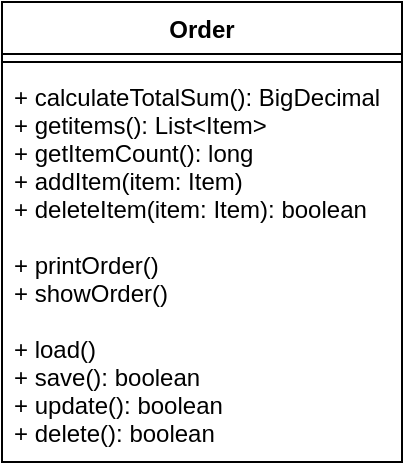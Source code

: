 <mxfile version="15.8.8" type="device" pages="9"><diagram id="DrIIaCJ0zHEWw5KB_7ku" name="SRP - before"><mxGraphModel dx="946" dy="589" grid="1" gridSize="10" guides="1" tooltips="1" connect="1" arrows="1" fold="1" page="1" pageScale="1" pageWidth="827" pageHeight="1169" math="0" shadow="0"><root><mxCell id="uorYzK4ibKKnq-wDoTgT-0"/><mxCell id="uorYzK4ibKKnq-wDoTgT-1" parent="uorYzK4ibKKnq-wDoTgT-0"/><mxCell id="uorYzK4ibKKnq-wDoTgT-6" value="Order" style="swimlane;fontStyle=1;align=center;verticalAlign=top;childLayout=stackLayout;horizontal=1;startSize=26;horizontalStack=0;resizeParent=1;resizeParentMax=0;resizeLast=0;collapsible=1;marginBottom=0;" parent="uorYzK4ibKKnq-wDoTgT-1" vertex="1"><mxGeometry x="20" y="20" width="200" height="230" as="geometry"/></mxCell><mxCell id="uorYzK4ibKKnq-wDoTgT-8" value="" style="line;strokeWidth=1;fillColor=none;align=left;verticalAlign=middle;spacingTop=-1;spacingLeft=3;spacingRight=3;rotatable=0;labelPosition=right;points=[];portConstraint=eastwest;" parent="uorYzK4ibKKnq-wDoTgT-6" vertex="1"><mxGeometry y="26" width="200" height="8" as="geometry"/></mxCell><mxCell id="uorYzK4ibKKnq-wDoTgT-9" value="+ calculateTotalSum(): BigDecimal&#10;+ getitems(): List&lt;Item&gt;&#10;+ getItemCount(): long&#10;+ addItem(item: Item)&#10;+ deleteItem(item: Item): boolean&#10;&#10;+ printOrder()&#10;+ showOrder()&#10;&#10;+ load()&#10;+ save(): boolean&#10;+ update(): boolean&#10;+ delete(): boolean" style="text;strokeColor=none;fillColor=none;align=left;verticalAlign=top;spacingLeft=4;spacingRight=4;overflow=hidden;rotatable=0;points=[[0,0.5],[1,0.5]];portConstraint=eastwest;" parent="uorYzK4ibKKnq-wDoTgT-6" vertex="1"><mxGeometry y="34" width="200" height="196" as="geometry"/></mxCell></root></mxGraphModel></diagram><diagram id="LzicN7sWtmtDSna7_7b9" name="SRP - after"><mxGraphModel dx="946" dy="589" grid="1" gridSize="10" guides="1" tooltips="1" connect="1" arrows="1" fold="1" page="1" pageScale="1" pageWidth="827" pageHeight="1169" math="0" shadow="0"><root><mxCell id="pB7qd4mr5L4kBnw7ncqa-0"/><mxCell id="pB7qd4mr5L4kBnw7ncqa-1" parent="pB7qd4mr5L4kBnw7ncqa-0"/><mxCell id="MWHvTj5_9wCHA--OJ75n-3" value="OrderRepository" style="swimlane;fontStyle=1;align=center;verticalAlign=top;childLayout=stackLayout;horizontal=1;startSize=26;horizontalStack=0;resizeParent=1;resizeParentMax=0;resizeLast=0;collapsible=1;marginBottom=0;" parent="pB7qd4mr5L4kBnw7ncqa-1" vertex="1"><mxGeometry x="240" y="20" width="186" height="100" as="geometry"/></mxCell><mxCell id="MWHvTj5_9wCHA--OJ75n-5" value="" style="line;strokeWidth=1;fillColor=none;align=left;verticalAlign=middle;spacingTop=-1;spacingLeft=3;spacingRight=3;rotatable=0;labelPosition=right;points=[];portConstraint=eastwest;" parent="MWHvTj5_9wCHA--OJ75n-3" vertex="1"><mxGeometry y="26" width="186" height="8" as="geometry"/></mxCell><mxCell id="MWHvTj5_9wCHA--OJ75n-6" value="+ load(id: UUID): Order&#10;+ save(order: Order): boolean&#10;+ update(order: Order): boolean&#10;+ delete(order: Order): boolean" style="text;strokeColor=none;fillColor=none;align=left;verticalAlign=top;spacingLeft=4;spacingRight=4;overflow=hidden;rotatable=0;points=[[0,0.5],[1,0.5]];portConstraint=eastwest;" parent="MWHvTj5_9wCHA--OJ75n-3" vertex="1"><mxGeometry y="34" width="186" height="66" as="geometry"/></mxCell><mxCell id="MWHvTj5_9wCHA--OJ75n-7" value="OrderViewer" style="swimlane;fontStyle=1;align=center;verticalAlign=top;childLayout=stackLayout;horizontal=1;startSize=26;horizontalStack=0;resizeParent=1;resizeParentMax=0;resizeLast=0;collapsible=1;marginBottom=0;" parent="pB7qd4mr5L4kBnw7ncqa-1" vertex="1"><mxGeometry x="450" y="20" width="160" height="70" as="geometry"/></mxCell><mxCell id="MWHvTj5_9wCHA--OJ75n-9" value="" style="line;strokeWidth=1;fillColor=none;align=left;verticalAlign=middle;spacingTop=-1;spacingLeft=3;spacingRight=3;rotatable=0;labelPosition=right;points=[];portConstraint=eastwest;" parent="MWHvTj5_9wCHA--OJ75n-7" vertex="1"><mxGeometry y="26" width="160" height="8" as="geometry"/></mxCell><mxCell id="MWHvTj5_9wCHA--OJ75n-10" value="+ printOrder()&#10;+ showOrder()" style="text;strokeColor=none;fillColor=none;align=left;verticalAlign=top;spacingLeft=4;spacingRight=4;overflow=hidden;rotatable=0;points=[[0,0.5],[1,0.5]];portConstraint=eastwest;" parent="MWHvTj5_9wCHA--OJ75n-7" vertex="1"><mxGeometry y="34" width="160" height="36" as="geometry"/></mxCell><mxCell id="MWHvTj5_9wCHA--OJ75n-11" value="Order" style="swimlane;fontStyle=1;align=center;verticalAlign=top;childLayout=stackLayout;horizontal=1;startSize=26;horizontalStack=0;resizeParent=1;resizeParentMax=0;resizeLast=0;collapsible=1;marginBottom=0;" parent="pB7qd4mr5L4kBnw7ncqa-1" vertex="1"><mxGeometry x="30" y="20" width="180" height="120" as="geometry"/></mxCell><mxCell id="MWHvTj5_9wCHA--OJ75n-13" value="" style="line;strokeWidth=1;fillColor=none;align=left;verticalAlign=middle;spacingTop=-1;spacingLeft=3;spacingRight=3;rotatable=0;labelPosition=right;points=[];portConstraint=eastwest;" parent="MWHvTj5_9wCHA--OJ75n-11" vertex="1"><mxGeometry y="26" width="180" height="8" as="geometry"/></mxCell><mxCell id="MWHvTj5_9wCHA--OJ75n-14" value="+ calculateTotalSum(): BigDecimal&#10;+ getitems(): List&lt;Item&gt;&#10;+ getItemCount(): long&#10;+ addItem(item: Item)&#10;+ deleteItem(item: Item): boolean" style="text;strokeColor=none;fillColor=none;align=left;verticalAlign=top;spacingLeft=4;spacingRight=4;overflow=hidden;rotatable=0;points=[[0,0.5],[1,0.5]];portConstraint=eastwest;" parent="MWHvTj5_9wCHA--OJ75n-11" vertex="1"><mxGeometry y="34" width="180" height="86" as="geometry"/></mxCell></root></mxGraphModel></diagram><diagram id="dBQwK3kj3H7S1uWKuRGd" name="OCP - before"><mxGraphModel dx="946" dy="532" grid="1" gridSize="10" guides="1" tooltips="1" connect="1" arrows="1" fold="1" page="1" pageScale="1" pageWidth="827" pageHeight="1169" math="0" shadow="0"><root><mxCell id="FAl0n4RdbLk1pb06EXGm-0"/><mxCell id="FAl0n4RdbLk1pb06EXGm-1" parent="FAl0n4RdbLk1pb06EXGm-0"/><mxCell id="FAl0n4RdbLk1pb06EXGm-2" value="FullTimeContract" style="swimlane;fontStyle=1;align=center;verticalAlign=top;childLayout=stackLayout;horizontal=1;startSize=26;horizontalStack=0;resizeParent=1;resizeParentMax=0;resizeLast=0;collapsible=1;marginBottom=0;" parent="FAl0n4RdbLk1pb06EXGm-1" vertex="1"><mxGeometry y="19" width="160" height="60" as="geometry"/></mxCell><mxCell id="FAl0n4RdbLk1pb06EXGm-4" value="" style="line;strokeWidth=1;fillColor=none;align=left;verticalAlign=middle;spacingTop=-1;spacingLeft=3;spacingRight=3;rotatable=0;labelPosition=right;points=[];portConstraint=eastwest;" parent="FAl0n4RdbLk1pb06EXGm-2" vertex="1"><mxGeometry y="26" width="160" height="8" as="geometry"/></mxCell><mxCell id="FAl0n4RdbLk1pb06EXGm-5" value="+ getSalary(): BigDecimal" style="text;strokeColor=none;fillColor=none;align=left;verticalAlign=top;spacingLeft=4;spacingRight=4;overflow=hidden;rotatable=0;points=[[0,0.5],[1,0.5]];portConstraint=eastwest;" parent="FAl0n4RdbLk1pb06EXGm-2" vertex="1"><mxGeometry y="34" width="160" height="26" as="geometry"/></mxCell><mxCell id="FAl0n4RdbLk1pb06EXGm-6" value="Contractor" style="swimlane;fontStyle=1;align=center;verticalAlign=top;childLayout=stackLayout;horizontal=1;startSize=26;horizontalStack=0;resizeParent=1;resizeParentMax=0;resizeLast=0;collapsible=1;marginBottom=0;" parent="FAl0n4RdbLk1pb06EXGm-1" vertex="1"><mxGeometry x="570" y="19" width="160" height="60" as="geometry"/></mxCell><mxCell id="FAl0n4RdbLk1pb06EXGm-7" value="" style="line;strokeWidth=1;fillColor=none;align=left;verticalAlign=middle;spacingTop=-1;spacingLeft=3;spacingRight=3;rotatable=0;labelPosition=right;points=[];portConstraint=eastwest;" parent="FAl0n4RdbLk1pb06EXGm-6" vertex="1"><mxGeometry y="26" width="160" height="8" as="geometry"/></mxCell><mxCell id="FAl0n4RdbLk1pb06EXGm-8" value="+ getSalary(): BigDecimal" style="text;strokeColor=none;fillColor=none;align=left;verticalAlign=top;spacingLeft=4;spacingRight=4;overflow=hidden;rotatable=0;points=[[0,0.5],[1,0.5]];portConstraint=eastwest;" parent="FAl0n4RdbLk1pb06EXGm-6" vertex="1"><mxGeometry y="34" width="160" height="26" as="geometry"/></mxCell><mxCell id="FAl0n4RdbLk1pb06EXGm-9" value="Payslip" style="swimlane;fontStyle=1;align=center;verticalAlign=top;childLayout=stackLayout;horizontal=1;startSize=26;horizontalStack=0;resizeParent=1;resizeParentMax=0;resizeLast=0;collapsible=1;marginBottom=0;" parent="FAl0n4RdbLk1pb06EXGm-1" vertex="1"><mxGeometry x="280" y="10" width="170" height="86" as="geometry"/></mxCell><mxCell id="FAl0n4RdbLk1pb06EXGm-10" value="- balance: BigDecimal" style="text;strokeColor=none;fillColor=none;align=left;verticalAlign=top;spacingLeft=4;spacingRight=4;overflow=hidden;rotatable=0;points=[[0,0.5],[1,0.5]];portConstraint=eastwest;" parent="FAl0n4RdbLk1pb06EXGm-9" vertex="1"><mxGeometry y="26" width="170" height="26" as="geometry"/></mxCell><mxCell id="FAl0n4RdbLk1pb06EXGm-11" value="" style="line;strokeWidth=1;fillColor=none;align=left;verticalAlign=middle;spacingTop=-1;spacingLeft=3;spacingRight=3;rotatable=0;labelPosition=right;points=[];portConstraint=eastwest;" parent="FAl0n4RdbLk1pb06EXGm-9" vertex="1"><mxGeometry y="52" width="170" height="8" as="geometry"/></mxCell><mxCell id="FAl0n4RdbLk1pb06EXGm-12" value="+ calculate(employee: Object)" style="text;strokeColor=none;fillColor=none;align=left;verticalAlign=top;spacingLeft=4;spacingRight=4;overflow=hidden;rotatable=0;points=[[0,0.5],[1,0.5]];portConstraint=eastwest;" parent="FAl0n4RdbLk1pb06EXGm-9" vertex="1"><mxGeometry y="60" width="170" height="26" as="geometry"/></mxCell><mxCell id="FAl0n4RdbLk1pb06EXGm-15" style="edgeStyle=orthogonalEdgeStyle;rounded=0;orthogonalLoop=1;jettySize=auto;html=1;entryX=1;entryY=0.5;entryDx=0;entryDy=0;endArrow=classicThin;endFill=1;strokeColor=default;" parent="FAl0n4RdbLk1pb06EXGm-1" source="FAl0n4RdbLk1pb06EXGm-10" target="FAl0n4RdbLk1pb06EXGm-2" edge="1"><mxGeometry relative="1" as="geometry"/></mxCell><mxCell id="FAl0n4RdbLk1pb06EXGm-16" value="Uses" style="edgeLabel;html=1;align=center;verticalAlign=middle;resizable=0;points=[];" parent="FAl0n4RdbLk1pb06EXGm-15" vertex="1" connectable="0"><mxGeometry x="0.1" y="3" relative="1" as="geometry"><mxPoint as="offset"/></mxGeometry></mxCell><mxCell id="FAl0n4RdbLk1pb06EXGm-17" style="edgeStyle=orthogonalEdgeStyle;rounded=0;orthogonalLoop=1;jettySize=auto;html=1;entryX=-0.019;entryY=-0.154;entryDx=0;entryDy=0;entryPerimeter=0;endArrow=blockThin;endFill=1;strokeColor=default;" parent="FAl0n4RdbLk1pb06EXGm-1" source="FAl0n4RdbLk1pb06EXGm-10" target="FAl0n4RdbLk1pb06EXGm-8" edge="1"><mxGeometry relative="1" as="geometry"/></mxCell><mxCell id="FAl0n4RdbLk1pb06EXGm-18" value="Uses" style="edgeLabel;html=1;align=center;verticalAlign=middle;resizable=0;points=[];" parent="FAl0n4RdbLk1pb06EXGm-17" vertex="1" connectable="0"><mxGeometry x="0.112" y="2" relative="1" as="geometry"><mxPoint as="offset"/></mxGeometry></mxCell></root></mxGraphModel></diagram><diagram id="xvt3iUz_5yuZtfA_EzzR" name="OCP - after"><mxGraphModel dx="946" dy="532" grid="1" gridSize="10" guides="1" tooltips="1" connect="1" arrows="1" fold="1" page="1" pageScale="1" pageWidth="827" pageHeight="1169" math="0" shadow="0"><root><mxCell id="zcV4PVWNPawIdRQ4NHE1-0"/><mxCell id="zcV4PVWNPawIdRQ4NHE1-1" parent="zcV4PVWNPawIdRQ4NHE1-0"/><mxCell id="gowN7z71MRkMuZpc_114-26" style="edgeStyle=orthogonalEdgeStyle;rounded=0;orthogonalLoop=1;jettySize=auto;html=1;endArrow=block;endFill=0;strokeColor=default;" parent="zcV4PVWNPawIdRQ4NHE1-1" source="gowN7z71MRkMuZpc_114-0" target="gowN7z71MRkMuZpc_114-22" edge="1"><mxGeometry relative="1" as="geometry"/></mxCell><mxCell id="gowN7z71MRkMuZpc_114-0" value="FullTimeContract" style="swimlane;fontStyle=1;align=center;verticalAlign=top;childLayout=stackLayout;horizontal=1;startSize=26;horizontalStack=0;resizeParent=1;resizeParentMax=0;resizeLast=0;collapsible=1;marginBottom=0;" parent="zcV4PVWNPawIdRQ4NHE1-1" vertex="1"><mxGeometry x="200" y="170" width="160" height="34" as="geometry"/></mxCell><mxCell id="gowN7z71MRkMuZpc_114-1" value="" style="line;strokeWidth=1;fillColor=none;align=left;verticalAlign=middle;spacingTop=-1;spacingLeft=3;spacingRight=3;rotatable=0;labelPosition=right;points=[];portConstraint=eastwest;" parent="gowN7z71MRkMuZpc_114-0" vertex="1"><mxGeometry y="26" width="160" height="8" as="geometry"/></mxCell><mxCell id="gowN7z71MRkMuZpc_114-27" style="edgeStyle=orthogonalEdgeStyle;rounded=0;orthogonalLoop=1;jettySize=auto;html=1;endArrow=block;endFill=0;strokeColor=default;" parent="zcV4PVWNPawIdRQ4NHE1-1" source="gowN7z71MRkMuZpc_114-3" target="gowN7z71MRkMuZpc_114-22" edge="1"><mxGeometry relative="1" as="geometry"/></mxCell><mxCell id="gowN7z71MRkMuZpc_114-3" value="Contractor" style="swimlane;fontStyle=1;align=center;verticalAlign=top;childLayout=stackLayout;horizontal=1;startSize=26;horizontalStack=0;resizeParent=1;resizeParentMax=0;resizeLast=0;collapsible=1;marginBottom=0;" parent="zcV4PVWNPawIdRQ4NHE1-1" vertex="1"><mxGeometry x="400" y="170" width="160" height="34" as="geometry"/></mxCell><mxCell id="gowN7z71MRkMuZpc_114-4" value="" style="line;strokeWidth=1;fillColor=none;align=left;verticalAlign=middle;spacingTop=-1;spacingLeft=3;spacingRight=3;rotatable=0;labelPosition=right;points=[];portConstraint=eastwest;" parent="gowN7z71MRkMuZpc_114-3" vertex="1"><mxGeometry y="26" width="160" height="8" as="geometry"/></mxCell><mxCell id="gowN7z71MRkMuZpc_114-25" style="edgeStyle=orthogonalEdgeStyle;rounded=0;orthogonalLoop=1;jettySize=auto;html=1;entryX=0;entryY=0.5;entryDx=0;entryDy=0;endArrow=blockThin;endFill=1;strokeColor=default;" parent="zcV4PVWNPawIdRQ4NHE1-1" source="gowN7z71MRkMuZpc_114-6" target="gowN7z71MRkMuZpc_114-22" edge="1"><mxGeometry relative="1" as="geometry"/></mxCell><mxCell id="gowN7z71MRkMuZpc_114-6" value="Payslip" style="swimlane;fontStyle=1;align=center;verticalAlign=top;childLayout=stackLayout;horizontal=1;startSize=26;horizontalStack=0;resizeParent=1;resizeParentMax=0;resizeLast=0;collapsible=1;marginBottom=0;" parent="zcV4PVWNPawIdRQ4NHE1-1" vertex="1"><mxGeometry x="30" y="40" width="170" height="86" as="geometry"/></mxCell><mxCell id="gowN7z71MRkMuZpc_114-7" value="- balance: BigDecimal" style="text;strokeColor=none;fillColor=none;align=left;verticalAlign=top;spacingLeft=4;spacingRight=4;overflow=hidden;rotatable=0;points=[[0,0.5],[1,0.5]];portConstraint=eastwest;" parent="gowN7z71MRkMuZpc_114-6" vertex="1"><mxGeometry y="26" width="170" height="26" as="geometry"/></mxCell><mxCell id="gowN7z71MRkMuZpc_114-8" value="" style="line;strokeWidth=1;fillColor=none;align=left;verticalAlign=middle;spacingTop=-1;spacingLeft=3;spacingRight=3;rotatable=0;labelPosition=right;points=[];portConstraint=eastwest;" parent="gowN7z71MRkMuZpc_114-6" vertex="1"><mxGeometry y="52" width="170" height="8" as="geometry"/></mxCell><mxCell id="gowN7z71MRkMuZpc_114-9" value="+ calculate(employee: Object)" style="text;strokeColor=none;fillColor=none;align=left;verticalAlign=top;spacingLeft=4;spacingRight=4;overflow=hidden;rotatable=0;points=[[0,0.5],[1,0.5]];portConstraint=eastwest;" parent="gowN7z71MRkMuZpc_114-6" vertex="1"><mxGeometry y="60" width="170" height="26" as="geometry"/></mxCell><mxCell id="gowN7z71MRkMuZpc_114-22" value="Employee" style="swimlane;fontStyle=1;align=center;verticalAlign=top;childLayout=stackLayout;horizontal=1;startSize=26;horizontalStack=0;resizeParent=1;resizeParentMax=0;resizeLast=0;collapsible=1;marginBottom=0;" parent="zcV4PVWNPawIdRQ4NHE1-1" vertex="1"><mxGeometry x="300" y="53" width="160" height="60" as="geometry"/></mxCell><mxCell id="gowN7z71MRkMuZpc_114-23" value="" style="line;strokeWidth=1;fillColor=none;align=left;verticalAlign=middle;spacingTop=-1;spacingLeft=3;spacingRight=3;rotatable=0;labelPosition=right;points=[];portConstraint=eastwest;" parent="gowN7z71MRkMuZpc_114-22" vertex="1"><mxGeometry y="26" width="160" height="8" as="geometry"/></mxCell><mxCell id="gowN7z71MRkMuZpc_114-24" value="+ getSalary(): BigDecimal" style="text;strokeColor=none;fillColor=none;align=left;verticalAlign=top;spacingLeft=4;spacingRight=4;overflow=hidden;rotatable=0;points=[[0,0.5],[1,0.5]];portConstraint=eastwest;" parent="gowN7z71MRkMuZpc_114-22" vertex="1"><mxGeometry y="34" width="160" height="26" as="geometry"/></mxCell></root></mxGraphModel></diagram><diagram id="zxfTNg7IwUSfoISGPDnR" name="LSP - before"><mxGraphModel dx="946" dy="532" grid="1" gridSize="10" guides="1" tooltips="1" connect="1" arrows="1" fold="1" page="1" pageScale="1" pageWidth="827" pageHeight="1169" math="0" shadow="0"><root><mxCell id="0"/><mxCell id="1" parent="0"/><mxCell id="ry76ulVrzX67cBUviRX--1" value="Account" style="swimlane;fontStyle=1;align=center;verticalAlign=top;childLayout=stackLayout;horizontal=1;startSize=26;horizontalStack=0;resizeParent=1;resizeParentMax=0;resizeLast=0;collapsible=1;marginBottom=0;" parent="1" vertex="1"><mxGeometry x="350" y="40" width="170" height="80" as="geometry"/></mxCell><mxCell id="ry76ulVrzX67cBUviRX--3" value="" style="line;strokeWidth=1;fillColor=none;align=left;verticalAlign=middle;spacingTop=-1;spacingLeft=3;spacingRight=3;rotatable=0;labelPosition=right;points=[];portConstraint=eastwest;" parent="ry76ulVrzX67cBUviRX--1" vertex="1"><mxGeometry y="26" width="170" height="8" as="geometry"/></mxCell><mxCell id="ry76ulVrzX67cBUviRX--4" value="+ deposit(BigDecimal): void&#10;+ wiredraw(BigDecimal): void" style="text;strokeColor=none;fillColor=none;align=left;verticalAlign=top;spacingLeft=4;spacingRight=4;overflow=hidden;rotatable=0;points=[[0,0.5],[1,0.5]];portConstraint=eastwest;" parent="ry76ulVrzX67cBUviRX--1" vertex="1"><mxGeometry y="34" width="170" height="46" as="geometry"/></mxCell><mxCell id="ry76ulVrzX67cBUviRX--9" style="edgeStyle=orthogonalEdgeStyle;rounded=0;orthogonalLoop=1;jettySize=auto;html=1;entryX=0.506;entryY=1.022;entryDx=0;entryDy=0;entryPerimeter=0;strokeColor=default;endArrow=block;endFill=0;" parent="1" source="ry76ulVrzX67cBUviRX--5" target="ry76ulVrzX67cBUviRX--4" edge="1"><mxGeometry relative="1" as="geometry"/></mxCell><mxCell id="ry76ulVrzX67cBUviRX--5" value="Current Account" style="swimlane;fontStyle=1;align=center;verticalAlign=top;childLayout=stackLayout;horizontal=1;startSize=26;horizontalStack=0;resizeParent=1;resizeParentMax=0;resizeLast=0;collapsible=1;marginBottom=0;" parent="1" vertex="1"><mxGeometry x="250" y="200" width="160" height="34" as="geometry"/></mxCell><mxCell id="ry76ulVrzX67cBUviRX--7" value="" style="line;strokeWidth=1;fillColor=none;align=left;verticalAlign=middle;spacingTop=-1;spacingLeft=3;spacingRight=3;rotatable=0;labelPosition=right;points=[];portConstraint=eastwest;" parent="ry76ulVrzX67cBUviRX--5" vertex="1"><mxGeometry y="26" width="160" height="8" as="geometry"/></mxCell><mxCell id="ry76ulVrzX67cBUviRX--16" style="edgeStyle=orthogonalEdgeStyle;rounded=0;orthogonalLoop=1;jettySize=auto;html=1;entryX=0.512;entryY=1.022;entryDx=0;entryDy=0;entryPerimeter=0;endArrow=block;endFill=0;strokeColor=default;" parent="1" source="ry76ulVrzX67cBUviRX--10" target="ry76ulVrzX67cBUviRX--4" edge="1"><mxGeometry relative="1" as="geometry"/></mxCell><mxCell id="ry76ulVrzX67cBUviRX--10" value="Saving Account" style="swimlane;fontStyle=1;align=center;verticalAlign=top;childLayout=stackLayout;horizontal=1;startSize=26;horizontalStack=0;resizeParent=1;resizeParentMax=0;resizeLast=0;collapsible=1;marginBottom=0;" parent="1" vertex="1"><mxGeometry x="454" y="200" width="160" height="34" as="geometry"/></mxCell><mxCell id="ry76ulVrzX67cBUviRX--11" value="" style="line;strokeWidth=1;fillColor=none;align=left;verticalAlign=middle;spacingTop=-1;spacingLeft=3;spacingRight=3;rotatable=0;labelPosition=right;points=[];portConstraint=eastwest;" parent="ry76ulVrzX67cBUviRX--10" vertex="1"><mxGeometry y="26" width="160" height="8" as="geometry"/></mxCell><mxCell id="ry76ulVrzX67cBUviRX--17" value="BankingAppWithdrawalService" style="swimlane;fontStyle=1;align=center;verticalAlign=top;childLayout=stackLayout;horizontal=1;startSize=26;horizontalStack=0;resizeParent=1;resizeParentMax=0;resizeLast=0;collapsible=1;marginBottom=0;" parent="1" vertex="1"><mxGeometry x="60" y="40" width="200" height="100" as="geometry"/></mxCell><mxCell id="ry76ulVrzX67cBUviRX--18" value="- account: Account" style="text;strokeColor=none;fillColor=none;align=left;verticalAlign=top;spacingLeft=4;spacingRight=4;overflow=hidden;rotatable=0;points=[[0,0.5],[1,0.5]];portConstraint=eastwest;" parent="ry76ulVrzX67cBUviRX--17" vertex="1"><mxGeometry y="26" width="200" height="26" as="geometry"/></mxCell><mxCell id="ry76ulVrzX67cBUviRX--19" value="" style="line;strokeWidth=1;fillColor=none;align=left;verticalAlign=middle;spacingTop=-1;spacingLeft=3;spacingRight=3;rotatable=0;labelPosition=right;points=[];portConstraint=eastwest;" parent="ry76ulVrzX67cBUviRX--17" vertex="1"><mxGeometry y="52" width="200" height="8" as="geometry"/></mxCell><mxCell id="ry76ulVrzX67cBUviRX--20" value="+ withdraw(BigDecimal): void" style="text;strokeColor=none;fillColor=none;align=left;verticalAlign=top;spacingLeft=4;spacingRight=4;overflow=hidden;rotatable=0;points=[[0,0.5],[1,0.5]];portConstraint=eastwest;" parent="ry76ulVrzX67cBUviRX--17" vertex="1"><mxGeometry y="60" width="200" height="40" as="geometry"/></mxCell><mxCell id="ry76ulVrzX67cBUviRX--23" style="edgeStyle=orthogonalEdgeStyle;rounded=0;orthogonalLoop=1;jettySize=auto;html=1;entryX=0;entryY=0.5;entryDx=0;entryDy=0;endArrow=blockThin;endFill=1;strokeColor=default;" parent="1" source="ry76ulVrzX67cBUviRX--19" target="ry76ulVrzX67cBUviRX--4" edge="1"><mxGeometry relative="1" as="geometry"/></mxCell><mxCell id="ry76ulVrzX67cBUviRX--24" value="Uses" style="edgeLabel;html=1;align=center;verticalAlign=middle;resizable=0;points=[];" parent="ry76ulVrzX67cBUviRX--23" vertex="1" connectable="0"><mxGeometry x="-0.138" relative="1" as="geometry"><mxPoint as="offset"/></mxGeometry></mxCell></root></mxGraphModel></diagram><diagram id="bIx5E9tH8sLe_40zdnnX" name="LSP - before 2"><mxGraphModel dx="946" dy="532" grid="1" gridSize="10" guides="1" tooltips="1" connect="1" arrows="1" fold="1" page="1" pageScale="1" pageWidth="827" pageHeight="1169" math="0" shadow="0"><root><mxCell id="wgYPPySfCMtHrCBKbG7W-0"/><mxCell id="wgYPPySfCMtHrCBKbG7W-1" parent="wgYPPySfCMtHrCBKbG7W-0"/><mxCell id="EkRh8rNmRA_DpimmIK12-0" value="Account" style="swimlane;fontStyle=1;align=center;verticalAlign=top;childLayout=stackLayout;horizontal=1;startSize=26;horizontalStack=0;resizeParent=1;resizeParentMax=0;resizeLast=0;collapsible=1;marginBottom=0;" parent="wgYPPySfCMtHrCBKbG7W-1" vertex="1"><mxGeometry x="350" y="40" width="170" height="80" as="geometry"/></mxCell><mxCell id="EkRh8rNmRA_DpimmIK12-1" value="" style="line;strokeWidth=1;fillColor=none;align=left;verticalAlign=middle;spacingTop=-1;spacingLeft=3;spacingRight=3;rotatable=0;labelPosition=right;points=[];portConstraint=eastwest;" parent="EkRh8rNmRA_DpimmIK12-0" vertex="1"><mxGeometry y="26" width="170" height="8" as="geometry"/></mxCell><mxCell id="EkRh8rNmRA_DpimmIK12-2" value="+ deposit(BigDecimal): void&#10;+ wiredraw(BigDecimal): void" style="text;strokeColor=none;fillColor=none;align=left;verticalAlign=top;spacingLeft=4;spacingRight=4;overflow=hidden;rotatable=0;points=[[0,0.5],[1,0.5]];portConstraint=eastwest;" parent="EkRh8rNmRA_DpimmIK12-0" vertex="1"><mxGeometry y="34" width="170" height="46" as="geometry"/></mxCell><mxCell id="EkRh8rNmRA_DpimmIK12-20" style="edgeStyle=orthogonalEdgeStyle;rounded=0;orthogonalLoop=1;jettySize=auto;html=1;entryX=0.499;entryY=1.002;entryDx=0;entryDy=0;entryPerimeter=0;endArrow=block;endFill=0;strokeColor=default;" parent="wgYPPySfCMtHrCBKbG7W-1" source="EkRh8rNmRA_DpimmIK12-4" target="EkRh8rNmRA_DpimmIK12-2" edge="1"><mxGeometry relative="1" as="geometry"/></mxCell><mxCell id="EkRh8rNmRA_DpimmIK12-4" value="Current Account" style="swimlane;fontStyle=1;align=center;verticalAlign=top;childLayout=stackLayout;horizontal=1;startSize=26;horizontalStack=0;resizeParent=1;resizeParentMax=0;resizeLast=0;collapsible=1;marginBottom=0;" parent="wgYPPySfCMtHrCBKbG7W-1" vertex="1"><mxGeometry x="160" y="200" width="160" height="34" as="geometry"/></mxCell><mxCell id="EkRh8rNmRA_DpimmIK12-5" value="" style="line;strokeWidth=1;fillColor=none;align=left;verticalAlign=middle;spacingTop=-1;spacingLeft=3;spacingRight=3;rotatable=0;labelPosition=right;points=[];portConstraint=eastwest;" parent="EkRh8rNmRA_DpimmIK12-4" vertex="1"><mxGeometry y="26" width="160" height="8" as="geometry"/></mxCell><mxCell id="EkRh8rNmRA_DpimmIK12-18" style="edgeStyle=orthogonalEdgeStyle;rounded=0;orthogonalLoop=1;jettySize=auto;html=1;endArrow=block;endFill=0;strokeColor=default;" parent="wgYPPySfCMtHrCBKbG7W-1" source="EkRh8rNmRA_DpimmIK12-7" edge="1"><mxGeometry relative="1" as="geometry"><mxPoint x="435" y="120" as="targetPoint"/></mxGeometry></mxCell><mxCell id="EkRh8rNmRA_DpimmIK12-7" value="Saving Account" style="swimlane;fontStyle=1;align=center;verticalAlign=top;childLayout=stackLayout;horizontal=1;startSize=26;horizontalStack=0;resizeParent=1;resizeParentMax=0;resizeLast=0;collapsible=1;marginBottom=0;" parent="wgYPPySfCMtHrCBKbG7W-1" vertex="1"><mxGeometry x="350" y="200" width="170" height="34" as="geometry"/></mxCell><mxCell id="EkRh8rNmRA_DpimmIK12-8" value="" style="line;strokeWidth=1;fillColor=none;align=left;verticalAlign=middle;spacingTop=-1;spacingLeft=3;spacingRight=3;rotatable=0;labelPosition=right;points=[];portConstraint=eastwest;" parent="EkRh8rNmRA_DpimmIK12-7" vertex="1"><mxGeometry y="26" width="170" height="8" as="geometry"/></mxCell><mxCell id="EkRh8rNmRA_DpimmIK12-9" value="BankingAppWithdrawalService" style="swimlane;fontStyle=1;align=center;verticalAlign=top;childLayout=stackLayout;horizontal=1;startSize=26;horizontalStack=0;resizeParent=1;resizeParentMax=0;resizeLast=0;collapsible=1;marginBottom=0;" parent="wgYPPySfCMtHrCBKbG7W-1" vertex="1"><mxGeometry x="60" y="40" width="200" height="100" as="geometry"/></mxCell><mxCell id="EkRh8rNmRA_DpimmIK12-10" value="- account: Account" style="text;strokeColor=none;fillColor=none;align=left;verticalAlign=top;spacingLeft=4;spacingRight=4;overflow=hidden;rotatable=0;points=[[0,0.5],[1,0.5]];portConstraint=eastwest;" parent="EkRh8rNmRA_DpimmIK12-9" vertex="1"><mxGeometry y="26" width="200" height="26" as="geometry"/></mxCell><mxCell id="EkRh8rNmRA_DpimmIK12-11" value="" style="line;strokeWidth=1;fillColor=none;align=left;verticalAlign=middle;spacingTop=-1;spacingLeft=3;spacingRight=3;rotatable=0;labelPosition=right;points=[];portConstraint=eastwest;" parent="EkRh8rNmRA_DpimmIK12-9" vertex="1"><mxGeometry y="52" width="200" height="8" as="geometry"/></mxCell><mxCell id="EkRh8rNmRA_DpimmIK12-12" value="+ withdraw(BigDecimal): void" style="text;strokeColor=none;fillColor=none;align=left;verticalAlign=top;spacingLeft=4;spacingRight=4;overflow=hidden;rotatable=0;points=[[0,0.5],[1,0.5]];portConstraint=eastwest;" parent="EkRh8rNmRA_DpimmIK12-9" vertex="1"><mxGeometry y="60" width="200" height="40" as="geometry"/></mxCell><mxCell id="EkRh8rNmRA_DpimmIK12-13" style="edgeStyle=orthogonalEdgeStyle;rounded=0;orthogonalLoop=1;jettySize=auto;html=1;entryX=0;entryY=0.5;entryDx=0;entryDy=0;endArrow=classicThin;endFill=1;strokeColor=default;" parent="wgYPPySfCMtHrCBKbG7W-1" source="EkRh8rNmRA_DpimmIK12-11" target="EkRh8rNmRA_DpimmIK12-2" edge="1"><mxGeometry relative="1" as="geometry"/></mxCell><mxCell id="EkRh8rNmRA_DpimmIK12-14" value="Uses" style="edgeLabel;html=1;align=center;verticalAlign=middle;resizable=0;points=[];" parent="EkRh8rNmRA_DpimmIK12-13" vertex="1" connectable="0"><mxGeometry x="-0.138" relative="1" as="geometry"><mxPoint as="offset"/></mxGeometry></mxCell><mxCell id="EkRh8rNmRA_DpimmIK12-19" style="edgeStyle=orthogonalEdgeStyle;rounded=0;orthogonalLoop=1;jettySize=auto;html=1;entryX=0.499;entryY=0.996;entryDx=0;entryDy=0;entryPerimeter=0;endArrow=block;endFill=0;strokeColor=default;" parent="wgYPPySfCMtHrCBKbG7W-1" source="EkRh8rNmRA_DpimmIK12-15" target="EkRh8rNmRA_DpimmIK12-2" edge="1"><mxGeometry relative="1" as="geometry"/></mxCell><mxCell id="EkRh8rNmRA_DpimmIK12-15" value="FixedTermDepositAccount" style="swimlane;fontStyle=1;align=center;verticalAlign=top;childLayout=stackLayout;horizontal=1;startSize=26;horizontalStack=0;resizeParent=1;resizeParentMax=0;resizeLast=0;collapsible=1;marginBottom=0;" parent="wgYPPySfCMtHrCBKbG7W-1" vertex="1"><mxGeometry x="550" y="200" width="160" height="34" as="geometry"/></mxCell><mxCell id="EkRh8rNmRA_DpimmIK12-16" value="" style="line;strokeWidth=1;fillColor=none;align=left;verticalAlign=middle;spacingTop=-1;spacingLeft=3;spacingRight=3;rotatable=0;labelPosition=right;points=[];portConstraint=eastwest;" parent="EkRh8rNmRA_DpimmIK12-15" vertex="1"><mxGeometry y="26" width="160" height="8" as="geometry"/></mxCell></root></mxGraphModel></diagram><diagram id="dVkpFXMGsy2hXk_2wl0E" name="LSP - after"><mxGraphModel dx="1564" dy="1008" grid="1" gridSize="10" guides="1" tooltips="1" connect="1" arrows="1" fold="1" page="1" pageScale="1" pageWidth="827" pageHeight="1169" math="0" shadow="0"><root><mxCell id="l3srRS4NWGbAJBzW2ad8-0"/><mxCell id="l3srRS4NWGbAJBzW2ad8-1" parent="l3srRS4NWGbAJBzW2ad8-0"/><mxCell id="aN03kAMW-kU_oBtax8Vx-0" value="Account" style="swimlane;fontStyle=1;align=center;verticalAlign=top;childLayout=stackLayout;horizontal=1;startSize=26;horizontalStack=0;resizeParent=1;resizeParentMax=0;resizeLast=0;collapsible=1;marginBottom=0;" parent="l3srRS4NWGbAJBzW2ad8-1" vertex="1"><mxGeometry x="400" y="90" width="170" height="80" as="geometry"/></mxCell><mxCell id="aN03kAMW-kU_oBtax8Vx-1" value="" style="line;strokeWidth=1;fillColor=none;align=left;verticalAlign=middle;spacingTop=-1;spacingLeft=3;spacingRight=3;rotatable=0;labelPosition=right;points=[];portConstraint=eastwest;" parent="aN03kAMW-kU_oBtax8Vx-0" vertex="1"><mxGeometry y="26" width="170" height="8" as="geometry"/></mxCell><mxCell id="aN03kAMW-kU_oBtax8Vx-2" value="+ deposit(BigDecimal): void&#10;+ wiredraw(BigDecimal): void" style="text;strokeColor=none;fillColor=none;align=left;verticalAlign=top;spacingLeft=4;spacingRight=4;overflow=hidden;rotatable=0;points=[[0,0.5],[1,0.5]];portConstraint=eastwest;" parent="aN03kAMW-kU_oBtax8Vx-0" vertex="1"><mxGeometry y="34" width="170" height="46" as="geometry"/></mxCell><mxCell id="aN03kAMW-kU_oBtax8Vx-3" style="edgeStyle=orthogonalEdgeStyle;rounded=0;orthogonalLoop=1;jettySize=auto;html=1;entryX=0.506;entryY=1.022;entryDx=0;entryDy=0;entryPerimeter=0;strokeColor=default;endArrow=block;endFill=0;" parent="l3srRS4NWGbAJBzW2ad8-1" source="aN03kAMW-kU_oBtax8Vx-4" target="aN03kAMW-kU_oBtax8Vx-2" edge="1"><mxGeometry relative="1" as="geometry"/></mxCell><mxCell id="aN03kAMW-kU_oBtax8Vx-4" value="WithdrawableAccount" style="swimlane;fontStyle=1;align=center;verticalAlign=top;childLayout=stackLayout;horizontal=1;startSize=26;horizontalStack=0;resizeParent=1;resizeParentMax=0;resizeLast=0;collapsible=1;marginBottom=0;" parent="l3srRS4NWGbAJBzW2ad8-1" vertex="1"><mxGeometry x="310" y="220" width="160" height="34" as="geometry"/></mxCell><mxCell id="aN03kAMW-kU_oBtax8Vx-5" value="" style="line;strokeWidth=1;fillColor=none;align=left;verticalAlign=middle;spacingTop=-1;spacingLeft=3;spacingRight=3;rotatable=0;labelPosition=right;points=[];portConstraint=eastwest;" parent="aN03kAMW-kU_oBtax8Vx-4" vertex="1"><mxGeometry y="26" width="160" height="8" as="geometry"/></mxCell><mxCell id="aN03kAMW-kU_oBtax8Vx-6" style="edgeStyle=orthogonalEdgeStyle;rounded=0;orthogonalLoop=1;jettySize=auto;html=1;entryX=0.512;entryY=1.022;entryDx=0;entryDy=0;entryPerimeter=0;endArrow=block;endFill=0;strokeColor=default;" parent="l3srRS4NWGbAJBzW2ad8-1" source="aN03kAMW-kU_oBtax8Vx-7" target="aN03kAMW-kU_oBtax8Vx-2" edge="1"><mxGeometry relative="1" as="geometry"/></mxCell><mxCell id="aN03kAMW-kU_oBtax8Vx-7" value="FixedTermDepositAccount" style="swimlane;fontStyle=1;align=center;verticalAlign=top;childLayout=stackLayout;horizontal=1;startSize=26;horizontalStack=0;resizeParent=1;resizeParentMax=0;resizeLast=0;collapsible=1;marginBottom=0;" parent="l3srRS4NWGbAJBzW2ad8-1" vertex="1"><mxGeometry x="500" y="220" width="160" height="34" as="geometry"/></mxCell><mxCell id="aN03kAMW-kU_oBtax8Vx-8" value="" style="line;strokeWidth=1;fillColor=none;align=left;verticalAlign=middle;spacingTop=-1;spacingLeft=3;spacingRight=3;rotatable=0;labelPosition=right;points=[];portConstraint=eastwest;" parent="aN03kAMW-kU_oBtax8Vx-7" vertex="1"><mxGeometry y="26" width="160" height="8" as="geometry"/></mxCell><mxCell id="aN03kAMW-kU_oBtax8Vx-9" value="BankingAppWithdrawalService" style="swimlane;fontStyle=1;align=center;verticalAlign=top;childLayout=stackLayout;horizontal=1;startSize=26;horizontalStack=0;resizeParent=1;resizeParentMax=0;resizeLast=0;collapsible=1;marginBottom=0;" parent="l3srRS4NWGbAJBzW2ad8-1" vertex="1"><mxGeometry x="20" y="140" width="200" height="100" as="geometry"/></mxCell><mxCell id="aN03kAMW-kU_oBtax8Vx-10" value="- account: WithdrawableAccount" style="text;strokeColor=none;fillColor=none;align=left;verticalAlign=top;spacingLeft=4;spacingRight=4;overflow=hidden;rotatable=0;points=[[0,0.5],[1,0.5]];portConstraint=eastwest;" parent="aN03kAMW-kU_oBtax8Vx-9" vertex="1"><mxGeometry y="26" width="200" height="26" as="geometry"/></mxCell><mxCell id="aN03kAMW-kU_oBtax8Vx-11" value="" style="line;strokeWidth=1;fillColor=none;align=left;verticalAlign=middle;spacingTop=-1;spacingLeft=3;spacingRight=3;rotatable=0;labelPosition=right;points=[];portConstraint=eastwest;" parent="aN03kAMW-kU_oBtax8Vx-9" vertex="1"><mxGeometry y="52" width="200" height="8" as="geometry"/></mxCell><mxCell id="aN03kAMW-kU_oBtax8Vx-12" value="+ withdraw(BigDecimal): void" style="text;strokeColor=none;fillColor=none;align=left;verticalAlign=top;spacingLeft=4;spacingRight=4;overflow=hidden;rotatable=0;points=[[0,0.5],[1,0.5]];portConstraint=eastwest;" parent="aN03kAMW-kU_oBtax8Vx-9" vertex="1"><mxGeometry y="60" width="200" height="40" as="geometry"/></mxCell><mxCell id="aN03kAMW-kU_oBtax8Vx-13" style="edgeStyle=orthogonalEdgeStyle;rounded=0;orthogonalLoop=1;jettySize=auto;html=1;entryX=0;entryY=0.75;entryDx=0;entryDy=0;endArrow=blockThin;endFill=1;strokeColor=default;" parent="l3srRS4NWGbAJBzW2ad8-1" source="aN03kAMW-kU_oBtax8Vx-11" target="aN03kAMW-kU_oBtax8Vx-4" edge="1"><mxGeometry relative="1" as="geometry"/></mxCell><mxCell id="aN03kAMW-kU_oBtax8Vx-14" value="Uses" style="edgeLabel;html=1;align=center;verticalAlign=middle;resizable=0;points=[];" parent="aN03kAMW-kU_oBtax8Vx-13" vertex="1" connectable="0"><mxGeometry x="-0.138" relative="1" as="geometry"><mxPoint as="offset"/></mxGeometry></mxCell><mxCell id="aN03kAMW-kU_oBtax8Vx-22" style="edgeStyle=orthogonalEdgeStyle;rounded=0;orthogonalLoop=1;jettySize=auto;html=1;endArrow=block;endFill=0;strokeColor=default;exitX=0.5;exitY=0;exitDx=0;exitDy=0;entryX=0.5;entryY=1;entryDx=0;entryDy=0;" parent="l3srRS4NWGbAJBzW2ad8-1" source="aN03kAMW-kU_oBtax8Vx-16" target="aN03kAMW-kU_oBtax8Vx-4" edge="1"><mxGeometry relative="1" as="geometry"><mxPoint x="390" y="260" as="targetPoint"/><Array as="points"><mxPoint x="280" y="280"/><mxPoint x="390" y="280"/></Array></mxGeometry></mxCell><mxCell id="aN03kAMW-kU_oBtax8Vx-16" value="CurrentAccount" style="swimlane;fontStyle=1;align=center;verticalAlign=top;childLayout=stackLayout;horizontal=1;startSize=26;horizontalStack=0;resizeParent=1;resizeParentMax=0;resizeLast=0;collapsible=1;marginBottom=0;" parent="l3srRS4NWGbAJBzW2ad8-1" vertex="1"><mxGeometry x="220" y="300" width="160" height="34" as="geometry"/></mxCell><mxCell id="aN03kAMW-kU_oBtax8Vx-18" value="" style="line;strokeWidth=1;fillColor=none;align=left;verticalAlign=middle;spacingTop=-1;spacingLeft=3;spacingRight=3;rotatable=0;labelPosition=right;points=[];portConstraint=eastwest;" parent="aN03kAMW-kU_oBtax8Vx-16" vertex="1"><mxGeometry y="26" width="160" height="8" as="geometry"/></mxCell><mxCell id="aN03kAMW-kU_oBtax8Vx-23" style="edgeStyle=orthogonalEdgeStyle;rounded=0;orthogonalLoop=1;jettySize=auto;html=1;endArrow=block;endFill=0;strokeColor=default;entryX=0.5;entryY=1;entryDx=0;entryDy=0;" parent="l3srRS4NWGbAJBzW2ad8-1" source="aN03kAMW-kU_oBtax8Vx-20" target="aN03kAMW-kU_oBtax8Vx-4" edge="1"><mxGeometry relative="1" as="geometry"><mxPoint x="390" y="270" as="targetPoint"/><Array as="points"><mxPoint x="494" y="280"/><mxPoint x="390" y="280"/></Array></mxGeometry></mxCell><mxCell id="aN03kAMW-kU_oBtax8Vx-20" value="SavingAccount" style="swimlane;fontStyle=1;align=center;verticalAlign=top;childLayout=stackLayout;horizontal=1;startSize=26;horizontalStack=0;resizeParent=1;resizeParentMax=0;resizeLast=0;collapsible=1;marginBottom=0;" parent="l3srRS4NWGbAJBzW2ad8-1" vertex="1"><mxGeometry x="400" y="300" width="160" height="34" as="geometry"/></mxCell><mxCell id="aN03kAMW-kU_oBtax8Vx-21" value="" style="line;strokeWidth=1;fillColor=none;align=left;verticalAlign=middle;spacingTop=-1;spacingLeft=3;spacingRight=3;rotatable=0;labelPosition=right;points=[];portConstraint=eastwest;" parent="aN03kAMW-kU_oBtax8Vx-20" vertex="1"><mxGeometry y="26" width="160" height="8" as="geometry"/></mxCell></root></mxGraphModel></diagram><diagram id="h28QqYYyfyHKE_1ufkyQ" name="IS - before"><mxGraphModel dx="1303" dy="793" grid="1" gridSize="10" guides="1" tooltips="1" connect="1" arrows="1" fold="1" page="1" pageScale="1" pageWidth="827" pageHeight="1169" math="0" shadow="0"><root><mxCell id="N1-kV8to4dgy-Wrv-rB0-0"/><mxCell id="N1-kV8to4dgy-Wrv-rB0-1" parent="N1-kV8to4dgy-Wrv-rB0-0"/><mxCell id="N1-kV8to4dgy-Wrv-rB0-2" value="BearKeeper" style="swimlane;fontStyle=1;align=center;verticalAlign=top;childLayout=stackLayout;horizontal=1;startSize=26;horizontalStack=0;resizeParent=1;resizeParentMax=0;resizeLast=0;collapsible=1;marginBottom=0;" vertex="1" parent="N1-kV8to4dgy-Wrv-rB0-1"><mxGeometry x="20" y="20" width="160" height="90" as="geometry"/></mxCell><mxCell id="N1-kV8to4dgy-Wrv-rB0-4" value="" style="line;strokeWidth=1;fillColor=none;align=left;verticalAlign=middle;spacingTop=-1;spacingLeft=3;spacingRight=3;rotatable=0;labelPosition=right;points=[];portConstraint=eastwest;" vertex="1" parent="N1-kV8to4dgy-Wrv-rB0-2"><mxGeometry y="26" width="160" height="8" as="geometry"/></mxCell><mxCell id="N1-kV8to4dgy-Wrv-rB0-5" value="+ washTheBear()&#10;+ feedTheBear()&#10;+ petTheBear()" style="text;strokeColor=none;fillColor=none;align=left;verticalAlign=top;spacingLeft=4;spacingRight=4;overflow=hidden;rotatable=0;points=[[0,0.5],[1,0.5]];portConstraint=eastwest;" vertex="1" parent="N1-kV8to4dgy-Wrv-rB0-2"><mxGeometry y="34" width="160" height="56" as="geometry"/></mxCell></root></mxGraphModel></diagram><diagram id="NgRJpNWeg54TwRPVdcD-" name="IS - after"><mxGraphModel dx="1564" dy="1008" grid="1" gridSize="10" guides="1" tooltips="1" connect="1" arrows="1" fold="1" page="1" pageScale="1" pageWidth="827" pageHeight="1169" math="0" shadow="0"><root><mxCell id="_61dfbjgfzgPLObF_A2X-0"/><mxCell id="_61dfbjgfzgPLObF_A2X-1" parent="_61dfbjgfzgPLObF_A2X-0"/><mxCell id="2ggOLP6ilDSN9BrRLveU-0" value="Cleaner" style="swimlane;fontStyle=1;align=center;verticalAlign=top;childLayout=stackLayout;horizontal=1;startSize=26;horizontalStack=0;resizeParent=1;resizeParentMax=0;resizeLast=0;collapsible=1;marginBottom=0;" vertex="1" parent="_61dfbjgfzgPLObF_A2X-1"><mxGeometry x="20" y="10" width="160" height="60" as="geometry"/></mxCell><mxCell id="2ggOLP6ilDSN9BrRLveU-2" value="" style="line;strokeWidth=1;fillColor=none;align=left;verticalAlign=middle;spacingTop=-1;spacingLeft=3;spacingRight=3;rotatable=0;labelPosition=right;points=[];portConstraint=eastwest;" vertex="1" parent="2ggOLP6ilDSN9BrRLveU-0"><mxGeometry y="26" width="160" height="8" as="geometry"/></mxCell><mxCell id="2ggOLP6ilDSN9BrRLveU-3" value="+ clean()" style="text;strokeColor=none;fillColor=none;align=left;verticalAlign=top;spacingLeft=4;spacingRight=4;overflow=hidden;rotatable=0;points=[[0,0.5],[1,0.5]];portConstraint=eastwest;" vertex="1" parent="2ggOLP6ilDSN9BrRLveU-0"><mxGeometry y="34" width="160" height="26" as="geometry"/></mxCell><mxCell id="2ggOLP6ilDSN9BrRLveU-4" value="Feeder" style="swimlane;fontStyle=1;align=center;verticalAlign=top;childLayout=stackLayout;horizontal=1;startSize=26;horizontalStack=0;resizeParent=1;resizeParentMax=0;resizeLast=0;collapsible=1;marginBottom=0;" vertex="1" parent="_61dfbjgfzgPLObF_A2X-1"><mxGeometry x="200" y="10" width="160" height="60" as="geometry"/></mxCell><mxCell id="2ggOLP6ilDSN9BrRLveU-5" value="" style="line;strokeWidth=1;fillColor=none;align=left;verticalAlign=middle;spacingTop=-1;spacingLeft=3;spacingRight=3;rotatable=0;labelPosition=right;points=[];portConstraint=eastwest;" vertex="1" parent="2ggOLP6ilDSN9BrRLveU-4"><mxGeometry y="26" width="160" height="8" as="geometry"/></mxCell><mxCell id="2ggOLP6ilDSN9BrRLveU-6" value="+ feed()" style="text;strokeColor=none;fillColor=none;align=left;verticalAlign=top;spacingLeft=4;spacingRight=4;overflow=hidden;rotatable=0;points=[[0,0.5],[1,0.5]];portConstraint=eastwest;" vertex="1" parent="2ggOLP6ilDSN9BrRLveU-4"><mxGeometry y="34" width="160" height="26" as="geometry"/></mxCell><mxCell id="2ggOLP6ilDSN9BrRLveU-7" value="Petter" style="swimlane;fontStyle=1;align=center;verticalAlign=top;childLayout=stackLayout;horizontal=1;startSize=26;horizontalStack=0;resizeParent=1;resizeParentMax=0;resizeLast=0;collapsible=1;marginBottom=0;" vertex="1" parent="_61dfbjgfzgPLObF_A2X-1"><mxGeometry x="400" y="10" width="160" height="60" as="geometry"/></mxCell><mxCell id="2ggOLP6ilDSN9BrRLveU-8" value="" style="line;strokeWidth=1;fillColor=none;align=left;verticalAlign=middle;spacingTop=-1;spacingLeft=3;spacingRight=3;rotatable=0;labelPosition=right;points=[];portConstraint=eastwest;" vertex="1" parent="2ggOLP6ilDSN9BrRLveU-7"><mxGeometry y="26" width="160" height="8" as="geometry"/></mxCell><mxCell id="2ggOLP6ilDSN9BrRLveU-9" value="+ petTheAnimal()" style="text;strokeColor=none;fillColor=none;align=left;verticalAlign=top;spacingLeft=4;spacingRight=4;overflow=hidden;rotatable=0;points=[[0,0.5],[1,0.5]];portConstraint=eastwest;" vertex="1" parent="2ggOLP6ilDSN9BrRLveU-7"><mxGeometry y="34" width="160" height="26" as="geometry"/></mxCell><mxCell id="2ggOLP6ilDSN9BrRLveU-14" style="edgeStyle=orthogonalEdgeStyle;rounded=0;orthogonalLoop=1;jettySize=auto;html=1;endArrow=block;endFill=0;" edge="1" parent="_61dfbjgfzgPLObF_A2X-1" source="2ggOLP6ilDSN9BrRLveU-10" target="2ggOLP6ilDSN9BrRLveU-0"><mxGeometry relative="1" as="geometry"/></mxCell><mxCell id="2ggOLP6ilDSN9BrRLveU-15" style="edgeStyle=orthogonalEdgeStyle;rounded=0;orthogonalLoop=1;jettySize=auto;html=1;entryX=0.5;entryY=0.962;entryDx=0;entryDy=0;entryPerimeter=0;endArrow=block;endFill=0;" edge="1" parent="_61dfbjgfzgPLObF_A2X-1" source="2ggOLP6ilDSN9BrRLveU-10" target="2ggOLP6ilDSN9BrRLveU-6"><mxGeometry relative="1" as="geometry"/></mxCell><mxCell id="2ggOLP6ilDSN9BrRLveU-10" value="BearCarer" style="swimlane;fontStyle=1;align=center;verticalAlign=top;childLayout=stackLayout;horizontal=1;startSize=26;horizontalStack=0;resizeParent=1;resizeParentMax=0;resizeLast=0;collapsible=1;marginBottom=0;" vertex="1" parent="_61dfbjgfzgPLObF_A2X-1"><mxGeometry x="110" y="130" width="160" height="34" as="geometry"/></mxCell><mxCell id="2ggOLP6ilDSN9BrRLveU-12" value="" style="line;strokeWidth=1;fillColor=none;align=left;verticalAlign=middle;spacingTop=-1;spacingLeft=3;spacingRight=3;rotatable=0;labelPosition=right;points=[];portConstraint=eastwest;" vertex="1" parent="2ggOLP6ilDSN9BrRLveU-10"><mxGeometry y="26" width="160" height="8" as="geometry"/></mxCell><mxCell id="2ggOLP6ilDSN9BrRLveU-18" style="edgeStyle=orthogonalEdgeStyle;rounded=0;orthogonalLoop=1;jettySize=auto;html=1;endArrow=block;endFill=0;" edge="1" parent="_61dfbjgfzgPLObF_A2X-1" source="2ggOLP6ilDSN9BrRLveU-16" target="2ggOLP6ilDSN9BrRLveU-7"><mxGeometry relative="1" as="geometry"/></mxCell><mxCell id="2ggOLP6ilDSN9BrRLveU-16" value="BearPetter" style="swimlane;fontStyle=1;align=center;verticalAlign=top;childLayout=stackLayout;horizontal=1;startSize=26;horizontalStack=0;resizeParent=1;resizeParentMax=0;resizeLast=0;collapsible=1;marginBottom=0;" vertex="1" parent="_61dfbjgfzgPLObF_A2X-1"><mxGeometry x="400" y="130" width="160" height="34" as="geometry"/></mxCell><mxCell id="2ggOLP6ilDSN9BrRLveU-17" value="" style="line;strokeWidth=1;fillColor=none;align=left;verticalAlign=middle;spacingTop=-1;spacingLeft=3;spacingRight=3;rotatable=0;labelPosition=right;points=[];portConstraint=eastwest;" vertex="1" parent="2ggOLP6ilDSN9BrRLveU-16"><mxGeometry y="26" width="160" height="8" as="geometry"/></mxCell></root></mxGraphModel></diagram></mxfile>
